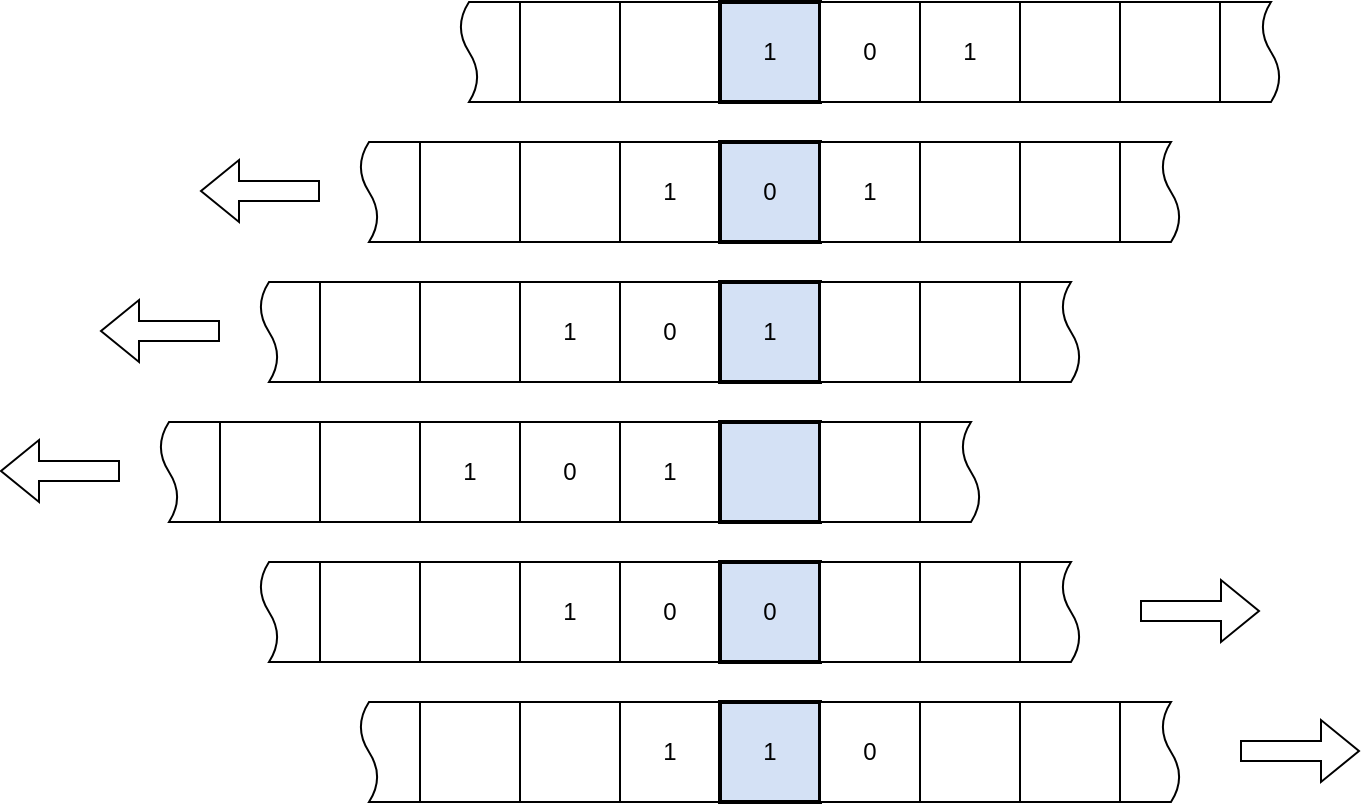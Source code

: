 <mxfile version="22.1.16" type="device">
  <diagram name="Page-1" id="CFDEm0nTrIY9g4RONSaI">
    <mxGraphModel dx="1233" dy="817" grid="1" gridSize="10" guides="1" tooltips="1" connect="1" arrows="1" fold="1" page="1" pageScale="1" pageWidth="900" pageHeight="409" math="0" shadow="0">
      <root>
        <mxCell id="0" />
        <mxCell id="1" parent="0" />
        <mxCell id="DADRpLbTm06VgSmmD6s6-1" value="" style="whiteSpace=wrap;html=1;aspect=fixed;" parent="1" vertex="1">
          <mxGeometry x="340" y="5" width="50" height="50" as="geometry" />
        </mxCell>
        <mxCell id="DADRpLbTm06VgSmmD6s6-2" value="" style="whiteSpace=wrap;html=1;aspect=fixed;" parent="1" vertex="1">
          <mxGeometry x="390" y="5" width="50" height="50" as="geometry" />
        </mxCell>
        <mxCell id="DADRpLbTm06VgSmmD6s6-3" value="1" style="whiteSpace=wrap;html=1;aspect=fixed;strokeWidth=2;fillColor=#D4E1F5;" parent="1" vertex="1">
          <mxGeometry x="440" y="5" width="50" height="50" as="geometry" />
        </mxCell>
        <mxCell id="DADRpLbTm06VgSmmD6s6-4" value="0" style="whiteSpace=wrap;html=1;aspect=fixed;" parent="1" vertex="1">
          <mxGeometry x="490" y="5" width="50" height="50" as="geometry" />
        </mxCell>
        <mxCell id="DADRpLbTm06VgSmmD6s6-5" value="1" style="whiteSpace=wrap;html=1;aspect=fixed;" parent="1" vertex="1">
          <mxGeometry x="540" y="5" width="50" height="50" as="geometry" />
        </mxCell>
        <mxCell id="DADRpLbTm06VgSmmD6s6-6" value="" style="whiteSpace=wrap;html=1;aspect=fixed;" parent="1" vertex="1">
          <mxGeometry x="590" y="5" width="50" height="50" as="geometry" />
        </mxCell>
        <mxCell id="DADRpLbTm06VgSmmD6s6-7" value="" style="whiteSpace=wrap;html=1;aspect=fixed;" parent="1" vertex="1">
          <mxGeometry x="640" y="5" width="50" height="50" as="geometry" />
        </mxCell>
        <mxCell id="DADRpLbTm06VgSmmD6s6-8" value="" style="shape=document;whiteSpace=wrap;html=1;boundedLbl=1;rotation=90;" parent="1" vertex="1">
          <mxGeometry x="300" y="15" width="50" height="30" as="geometry" />
        </mxCell>
        <mxCell id="DADRpLbTm06VgSmmD6s6-9" value="" style="shape=document;whiteSpace=wrap;html=1;boundedLbl=1;rotation=-90;" parent="1" vertex="1">
          <mxGeometry x="680" y="15" width="50" height="30" as="geometry" />
        </mxCell>
        <mxCell id="DADRpLbTm06VgSmmD6s6-10" value="" style="whiteSpace=wrap;html=1;aspect=fixed;" parent="1" vertex="1">
          <mxGeometry x="290" y="75" width="50" height="50" as="geometry" />
        </mxCell>
        <mxCell id="DADRpLbTm06VgSmmD6s6-11" value="" style="whiteSpace=wrap;html=1;aspect=fixed;" parent="1" vertex="1">
          <mxGeometry x="340" y="75" width="50" height="50" as="geometry" />
        </mxCell>
        <mxCell id="DADRpLbTm06VgSmmD6s6-12" value="1" style="whiteSpace=wrap;html=1;aspect=fixed;strokeWidth=1;" parent="1" vertex="1">
          <mxGeometry x="390" y="75" width="50" height="50" as="geometry" />
        </mxCell>
        <mxCell id="DADRpLbTm06VgSmmD6s6-13" value="0" style="whiteSpace=wrap;html=1;aspect=fixed;strokeWidth=2;fillColor=#D4E1F5;" parent="1" vertex="1">
          <mxGeometry x="440" y="75" width="50" height="50" as="geometry" />
        </mxCell>
        <mxCell id="DADRpLbTm06VgSmmD6s6-14" value="1" style="whiteSpace=wrap;html=1;aspect=fixed;" parent="1" vertex="1">
          <mxGeometry x="490" y="75" width="50" height="50" as="geometry" />
        </mxCell>
        <mxCell id="DADRpLbTm06VgSmmD6s6-15" value="" style="whiteSpace=wrap;html=1;aspect=fixed;" parent="1" vertex="1">
          <mxGeometry x="540" y="75" width="50" height="50" as="geometry" />
        </mxCell>
        <mxCell id="DADRpLbTm06VgSmmD6s6-16" value="" style="whiteSpace=wrap;html=1;aspect=fixed;" parent="1" vertex="1">
          <mxGeometry x="590" y="75" width="50" height="50" as="geometry" />
        </mxCell>
        <mxCell id="DADRpLbTm06VgSmmD6s6-17" value="" style="shape=document;whiteSpace=wrap;html=1;boundedLbl=1;rotation=90;" parent="1" vertex="1">
          <mxGeometry x="250" y="85" width="50" height="30" as="geometry" />
        </mxCell>
        <mxCell id="DADRpLbTm06VgSmmD6s6-18" value="" style="shape=document;whiteSpace=wrap;html=1;boundedLbl=1;rotation=-90;" parent="1" vertex="1">
          <mxGeometry x="630" y="85" width="50" height="30" as="geometry" />
        </mxCell>
        <mxCell id="DADRpLbTm06VgSmmD6s6-19" value="" style="whiteSpace=wrap;html=1;aspect=fixed;" parent="1" vertex="1">
          <mxGeometry x="240" y="145" width="50" height="50" as="geometry" />
        </mxCell>
        <mxCell id="DADRpLbTm06VgSmmD6s6-20" value="" style="whiteSpace=wrap;html=1;aspect=fixed;" parent="1" vertex="1">
          <mxGeometry x="290" y="145" width="50" height="50" as="geometry" />
        </mxCell>
        <mxCell id="DADRpLbTm06VgSmmD6s6-21" value="1" style="whiteSpace=wrap;html=1;aspect=fixed;strokeWidth=1;" parent="1" vertex="1">
          <mxGeometry x="340" y="145" width="50" height="50" as="geometry" />
        </mxCell>
        <mxCell id="DADRpLbTm06VgSmmD6s6-22" value="0" style="whiteSpace=wrap;html=1;aspect=fixed;strokeWidth=1;" parent="1" vertex="1">
          <mxGeometry x="390" y="145" width="50" height="50" as="geometry" />
        </mxCell>
        <mxCell id="DADRpLbTm06VgSmmD6s6-23" value="1" style="whiteSpace=wrap;html=1;aspect=fixed;strokeWidth=2;fillColor=#D4E1F5;" parent="1" vertex="1">
          <mxGeometry x="440" y="145" width="50" height="50" as="geometry" />
        </mxCell>
        <mxCell id="DADRpLbTm06VgSmmD6s6-24" value="" style="whiteSpace=wrap;html=1;aspect=fixed;" parent="1" vertex="1">
          <mxGeometry x="490" y="145" width="50" height="50" as="geometry" />
        </mxCell>
        <mxCell id="DADRpLbTm06VgSmmD6s6-25" value="" style="whiteSpace=wrap;html=1;aspect=fixed;" parent="1" vertex="1">
          <mxGeometry x="540" y="145" width="50" height="50" as="geometry" />
        </mxCell>
        <mxCell id="DADRpLbTm06VgSmmD6s6-26" value="" style="shape=document;whiteSpace=wrap;html=1;boundedLbl=1;rotation=90;" parent="1" vertex="1">
          <mxGeometry x="200" y="155" width="50" height="30" as="geometry" />
        </mxCell>
        <mxCell id="DADRpLbTm06VgSmmD6s6-27" value="" style="shape=document;whiteSpace=wrap;html=1;boundedLbl=1;rotation=-90;" parent="1" vertex="1">
          <mxGeometry x="580" y="155" width="50" height="30" as="geometry" />
        </mxCell>
        <mxCell id="DADRpLbTm06VgSmmD6s6-28" value="" style="whiteSpace=wrap;html=1;aspect=fixed;" parent="1" vertex="1">
          <mxGeometry x="190" y="215" width="50" height="50" as="geometry" />
        </mxCell>
        <mxCell id="DADRpLbTm06VgSmmD6s6-29" value="" style="whiteSpace=wrap;html=1;aspect=fixed;" parent="1" vertex="1">
          <mxGeometry x="240" y="215" width="50" height="50" as="geometry" />
        </mxCell>
        <mxCell id="DADRpLbTm06VgSmmD6s6-30" value="1" style="whiteSpace=wrap;html=1;aspect=fixed;strokeWidth=1;" parent="1" vertex="1">
          <mxGeometry x="290" y="215" width="50" height="50" as="geometry" />
        </mxCell>
        <mxCell id="DADRpLbTm06VgSmmD6s6-31" value="0" style="whiteSpace=wrap;html=1;aspect=fixed;strokeWidth=1;" parent="1" vertex="1">
          <mxGeometry x="340" y="215" width="50" height="50" as="geometry" />
        </mxCell>
        <mxCell id="DADRpLbTm06VgSmmD6s6-32" value="1" style="whiteSpace=wrap;html=1;aspect=fixed;" parent="1" vertex="1">
          <mxGeometry x="390" y="215" width="50" height="50" as="geometry" />
        </mxCell>
        <mxCell id="DADRpLbTm06VgSmmD6s6-33" value="" style="whiteSpace=wrap;html=1;aspect=fixed;strokeWidth=2;fillColor=#D4E1F5;" parent="1" vertex="1">
          <mxGeometry x="440" y="215" width="50" height="50" as="geometry" />
        </mxCell>
        <mxCell id="DADRpLbTm06VgSmmD6s6-34" value="" style="whiteSpace=wrap;html=1;aspect=fixed;" parent="1" vertex="1">
          <mxGeometry x="490" y="215" width="50" height="50" as="geometry" />
        </mxCell>
        <mxCell id="DADRpLbTm06VgSmmD6s6-35" value="" style="shape=document;whiteSpace=wrap;html=1;boundedLbl=1;rotation=90;" parent="1" vertex="1">
          <mxGeometry x="150" y="225" width="50" height="30" as="geometry" />
        </mxCell>
        <mxCell id="DADRpLbTm06VgSmmD6s6-36" value="" style="shape=document;whiteSpace=wrap;html=1;boundedLbl=1;rotation=-90;" parent="1" vertex="1">
          <mxGeometry x="530" y="225" width="50" height="30" as="geometry" />
        </mxCell>
        <mxCell id="DADRpLbTm06VgSmmD6s6-37" value="" style="whiteSpace=wrap;html=1;aspect=fixed;" parent="1" vertex="1">
          <mxGeometry x="240" y="285" width="50" height="50" as="geometry" />
        </mxCell>
        <mxCell id="DADRpLbTm06VgSmmD6s6-38" value="" style="whiteSpace=wrap;html=1;aspect=fixed;" parent="1" vertex="1">
          <mxGeometry x="290" y="285" width="50" height="50" as="geometry" />
        </mxCell>
        <mxCell id="DADRpLbTm06VgSmmD6s6-39" value="1" style="whiteSpace=wrap;html=1;aspect=fixed;strokeWidth=1;" parent="1" vertex="1">
          <mxGeometry x="340" y="285" width="50" height="50" as="geometry" />
        </mxCell>
        <mxCell id="DADRpLbTm06VgSmmD6s6-40" value="0" style="whiteSpace=wrap;html=1;aspect=fixed;strokeWidth=1;" parent="1" vertex="1">
          <mxGeometry x="390" y="285" width="50" height="50" as="geometry" />
        </mxCell>
        <mxCell id="DADRpLbTm06VgSmmD6s6-41" value="0" style="whiteSpace=wrap;html=1;aspect=fixed;strokeWidth=2;fillColor=#D4E1F5;" parent="1" vertex="1">
          <mxGeometry x="440" y="285" width="50" height="50" as="geometry" />
        </mxCell>
        <mxCell id="DADRpLbTm06VgSmmD6s6-42" value="" style="whiteSpace=wrap;html=1;aspect=fixed;" parent="1" vertex="1">
          <mxGeometry x="490" y="285" width="50" height="50" as="geometry" />
        </mxCell>
        <mxCell id="DADRpLbTm06VgSmmD6s6-43" value="" style="whiteSpace=wrap;html=1;aspect=fixed;" parent="1" vertex="1">
          <mxGeometry x="540" y="285" width="50" height="50" as="geometry" />
        </mxCell>
        <mxCell id="DADRpLbTm06VgSmmD6s6-44" value="" style="shape=document;whiteSpace=wrap;html=1;boundedLbl=1;rotation=90;" parent="1" vertex="1">
          <mxGeometry x="200" y="295" width="50" height="30" as="geometry" />
        </mxCell>
        <mxCell id="DADRpLbTm06VgSmmD6s6-45" value="" style="shape=document;whiteSpace=wrap;html=1;boundedLbl=1;rotation=-90;" parent="1" vertex="1">
          <mxGeometry x="580" y="295" width="50" height="30" as="geometry" />
        </mxCell>
        <mxCell id="DADRpLbTm06VgSmmD6s6-46" value="" style="whiteSpace=wrap;html=1;aspect=fixed;" parent="1" vertex="1">
          <mxGeometry x="290" y="355" width="50" height="50" as="geometry" />
        </mxCell>
        <mxCell id="DADRpLbTm06VgSmmD6s6-47" value="" style="whiteSpace=wrap;html=1;aspect=fixed;" parent="1" vertex="1">
          <mxGeometry x="340" y="355" width="50" height="50" as="geometry" />
        </mxCell>
        <mxCell id="DADRpLbTm06VgSmmD6s6-48" value="1" style="whiteSpace=wrap;html=1;aspect=fixed;strokeWidth=1;" parent="1" vertex="1">
          <mxGeometry x="390" y="355" width="50" height="50" as="geometry" />
        </mxCell>
        <mxCell id="DADRpLbTm06VgSmmD6s6-49" value="1" style="whiteSpace=wrap;html=1;aspect=fixed;strokeWidth=2;fillColor=#D4E1F5;" parent="1" vertex="1">
          <mxGeometry x="440" y="355" width="50" height="50" as="geometry" />
        </mxCell>
        <mxCell id="DADRpLbTm06VgSmmD6s6-50" value="0" style="whiteSpace=wrap;html=1;aspect=fixed;strokeWidth=1;" parent="1" vertex="1">
          <mxGeometry x="490" y="355" width="50" height="50" as="geometry" />
        </mxCell>
        <mxCell id="DADRpLbTm06VgSmmD6s6-51" value="" style="whiteSpace=wrap;html=1;aspect=fixed;" parent="1" vertex="1">
          <mxGeometry x="540" y="355" width="50" height="50" as="geometry" />
        </mxCell>
        <mxCell id="DADRpLbTm06VgSmmD6s6-52" value="" style="whiteSpace=wrap;html=1;aspect=fixed;" parent="1" vertex="1">
          <mxGeometry x="590" y="355" width="50" height="50" as="geometry" />
        </mxCell>
        <mxCell id="DADRpLbTm06VgSmmD6s6-53" value="" style="shape=document;whiteSpace=wrap;html=1;boundedLbl=1;rotation=90;" parent="1" vertex="1">
          <mxGeometry x="250" y="365" width="50" height="30" as="geometry" />
        </mxCell>
        <mxCell id="DADRpLbTm06VgSmmD6s6-54" value="" style="shape=document;whiteSpace=wrap;html=1;boundedLbl=1;rotation=-90;" parent="1" vertex="1">
          <mxGeometry x="630" y="365" width="50" height="30" as="geometry" />
        </mxCell>
        <mxCell id="DADRpLbTm06VgSmmD6s6-55" value="" style="shape=flexArrow;endArrow=classic;html=1;rounded=0;" parent="1" edge="1">
          <mxGeometry width="50" height="50" relative="1" as="geometry">
            <mxPoint x="240" y="99.5" as="sourcePoint" />
            <mxPoint x="180" y="99.5" as="targetPoint" />
          </mxGeometry>
        </mxCell>
        <mxCell id="DADRpLbTm06VgSmmD6s6-56" value="" style="shape=flexArrow;endArrow=classic;html=1;rounded=0;" parent="1" edge="1">
          <mxGeometry width="50" height="50" relative="1" as="geometry">
            <mxPoint x="190" y="169.5" as="sourcePoint" />
            <mxPoint x="130" y="169.5" as="targetPoint" />
          </mxGeometry>
        </mxCell>
        <mxCell id="DADRpLbTm06VgSmmD6s6-57" value="" style="shape=flexArrow;endArrow=classic;html=1;rounded=0;" parent="1" edge="1">
          <mxGeometry width="50" height="50" relative="1" as="geometry">
            <mxPoint x="140" y="239.5" as="sourcePoint" />
            <mxPoint x="80" y="239.5" as="targetPoint" />
          </mxGeometry>
        </mxCell>
        <mxCell id="DADRpLbTm06VgSmmD6s6-58" value="" style="shape=flexArrow;endArrow=classic;html=1;rounded=0;" parent="1" edge="1">
          <mxGeometry width="50" height="50" relative="1" as="geometry">
            <mxPoint x="650" y="309.5" as="sourcePoint" />
            <mxPoint x="710" y="309.5" as="targetPoint" />
          </mxGeometry>
        </mxCell>
        <mxCell id="DADRpLbTm06VgSmmD6s6-60" value="" style="shape=flexArrow;endArrow=classic;html=1;rounded=0;" parent="1" edge="1">
          <mxGeometry width="50" height="50" relative="1" as="geometry">
            <mxPoint x="700" y="379.5" as="sourcePoint" />
            <mxPoint x="760" y="379.5" as="targetPoint" />
          </mxGeometry>
        </mxCell>
      </root>
    </mxGraphModel>
  </diagram>
</mxfile>
